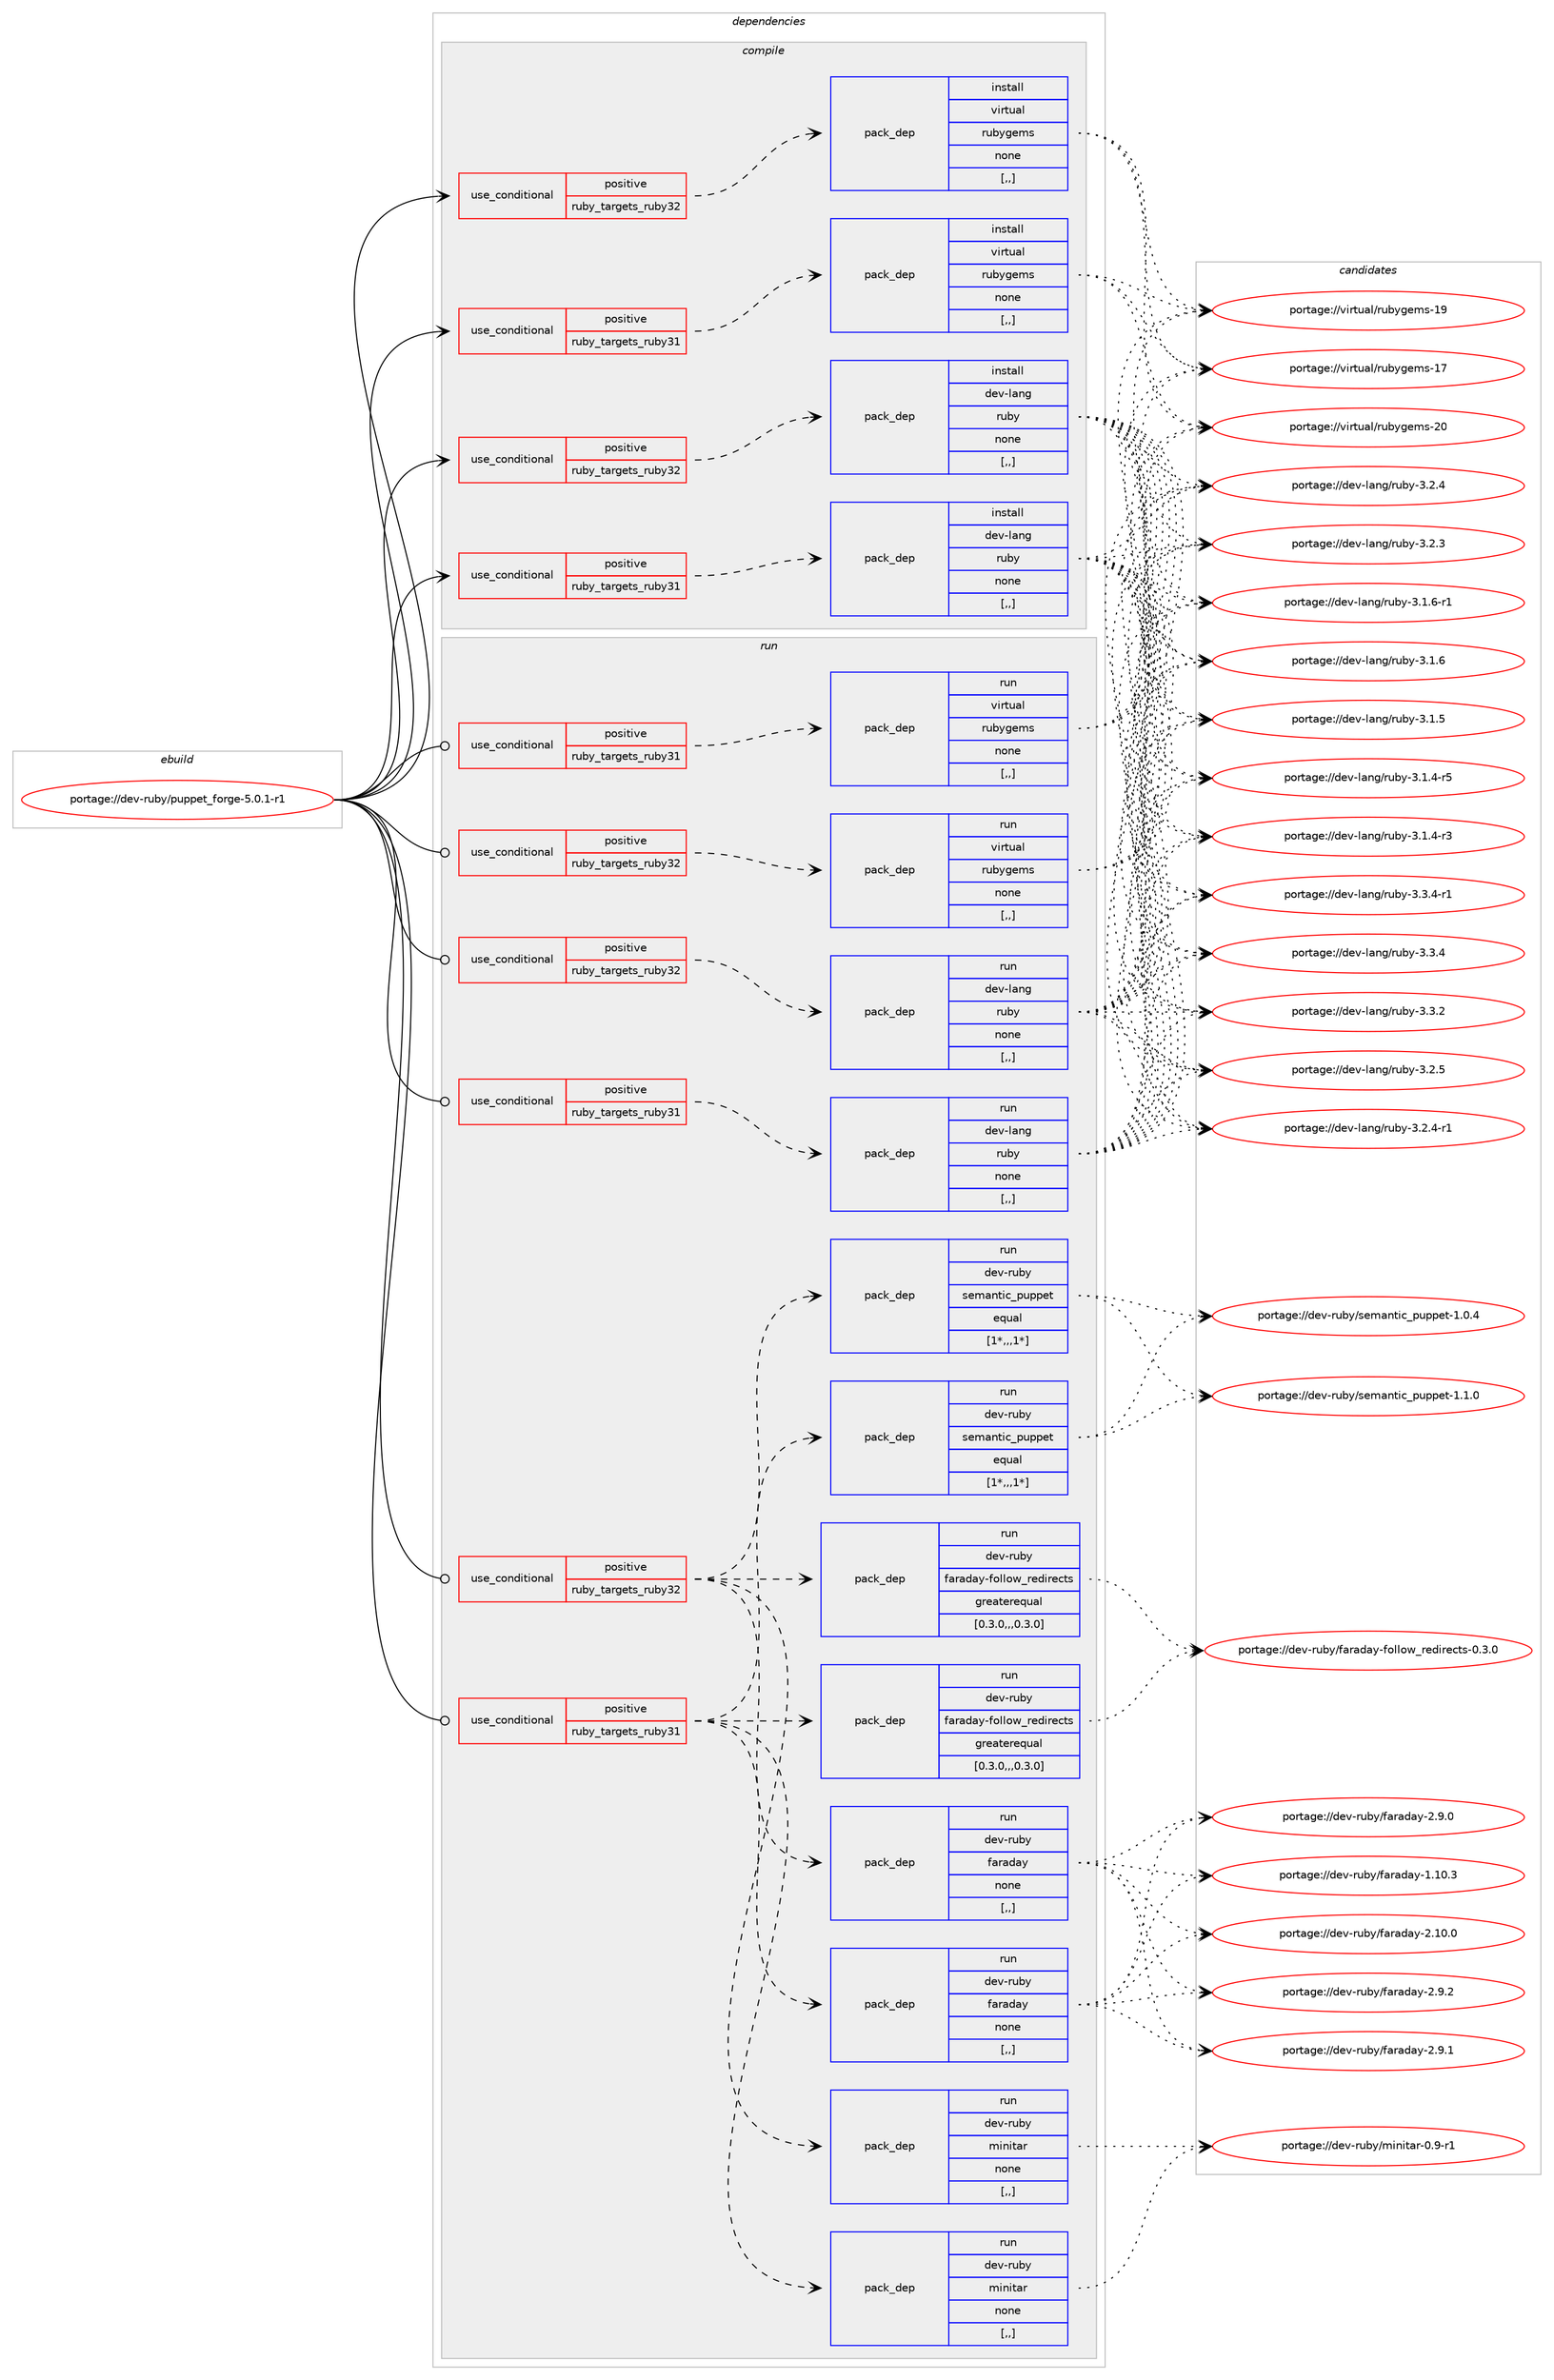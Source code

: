digraph prolog {

# *************
# Graph options
# *************

newrank=true;
concentrate=true;
compound=true;
graph [rankdir=LR,fontname=Helvetica,fontsize=10,ranksep=1.5];#, ranksep=2.5, nodesep=0.2];
edge  [arrowhead=vee];
node  [fontname=Helvetica,fontsize=10];

# **********
# The ebuild
# **********

subgraph cluster_leftcol {
color=gray;
label=<<i>ebuild</i>>;
id [label="portage://dev-ruby/puppet_forge-5.0.1-r1", color=red, width=4, href="../dev-ruby/puppet_forge-5.0.1-r1.svg"];
}

# ****************
# The dependencies
# ****************

subgraph cluster_midcol {
color=gray;
label=<<i>dependencies</i>>;
subgraph cluster_compile {
fillcolor="#eeeeee";
style=filled;
label=<<i>compile</i>>;
subgraph cond52995 {
dependency195134 [label=<<TABLE BORDER="0" CELLBORDER="1" CELLSPACING="0" CELLPADDING="4"><TR><TD ROWSPAN="3" CELLPADDING="10">use_conditional</TD></TR><TR><TD>positive</TD></TR><TR><TD>ruby_targets_ruby31</TD></TR></TABLE>>, shape=none, color=red];
subgraph pack140787 {
dependency195135 [label=<<TABLE BORDER="0" CELLBORDER="1" CELLSPACING="0" CELLPADDING="4" WIDTH="220"><TR><TD ROWSPAN="6" CELLPADDING="30">pack_dep</TD></TR><TR><TD WIDTH="110">install</TD></TR><TR><TD>dev-lang</TD></TR><TR><TD>ruby</TD></TR><TR><TD>none</TD></TR><TR><TD>[,,]</TD></TR></TABLE>>, shape=none, color=blue];
}
dependency195134:e -> dependency195135:w [weight=20,style="dashed",arrowhead="vee"];
}
id:e -> dependency195134:w [weight=20,style="solid",arrowhead="vee"];
subgraph cond52996 {
dependency195136 [label=<<TABLE BORDER="0" CELLBORDER="1" CELLSPACING="0" CELLPADDING="4"><TR><TD ROWSPAN="3" CELLPADDING="10">use_conditional</TD></TR><TR><TD>positive</TD></TR><TR><TD>ruby_targets_ruby31</TD></TR></TABLE>>, shape=none, color=red];
subgraph pack140788 {
dependency195137 [label=<<TABLE BORDER="0" CELLBORDER="1" CELLSPACING="0" CELLPADDING="4" WIDTH="220"><TR><TD ROWSPAN="6" CELLPADDING="30">pack_dep</TD></TR><TR><TD WIDTH="110">install</TD></TR><TR><TD>virtual</TD></TR><TR><TD>rubygems</TD></TR><TR><TD>none</TD></TR><TR><TD>[,,]</TD></TR></TABLE>>, shape=none, color=blue];
}
dependency195136:e -> dependency195137:w [weight=20,style="dashed",arrowhead="vee"];
}
id:e -> dependency195136:w [weight=20,style="solid",arrowhead="vee"];
subgraph cond52997 {
dependency195138 [label=<<TABLE BORDER="0" CELLBORDER="1" CELLSPACING="0" CELLPADDING="4"><TR><TD ROWSPAN="3" CELLPADDING="10">use_conditional</TD></TR><TR><TD>positive</TD></TR><TR><TD>ruby_targets_ruby32</TD></TR></TABLE>>, shape=none, color=red];
subgraph pack140789 {
dependency195139 [label=<<TABLE BORDER="0" CELLBORDER="1" CELLSPACING="0" CELLPADDING="4" WIDTH="220"><TR><TD ROWSPAN="6" CELLPADDING="30">pack_dep</TD></TR><TR><TD WIDTH="110">install</TD></TR><TR><TD>dev-lang</TD></TR><TR><TD>ruby</TD></TR><TR><TD>none</TD></TR><TR><TD>[,,]</TD></TR></TABLE>>, shape=none, color=blue];
}
dependency195138:e -> dependency195139:w [weight=20,style="dashed",arrowhead="vee"];
}
id:e -> dependency195138:w [weight=20,style="solid",arrowhead="vee"];
subgraph cond52998 {
dependency195140 [label=<<TABLE BORDER="0" CELLBORDER="1" CELLSPACING="0" CELLPADDING="4"><TR><TD ROWSPAN="3" CELLPADDING="10">use_conditional</TD></TR><TR><TD>positive</TD></TR><TR><TD>ruby_targets_ruby32</TD></TR></TABLE>>, shape=none, color=red];
subgraph pack140790 {
dependency195141 [label=<<TABLE BORDER="0" CELLBORDER="1" CELLSPACING="0" CELLPADDING="4" WIDTH="220"><TR><TD ROWSPAN="6" CELLPADDING="30">pack_dep</TD></TR><TR><TD WIDTH="110">install</TD></TR><TR><TD>virtual</TD></TR><TR><TD>rubygems</TD></TR><TR><TD>none</TD></TR><TR><TD>[,,]</TD></TR></TABLE>>, shape=none, color=blue];
}
dependency195140:e -> dependency195141:w [weight=20,style="dashed",arrowhead="vee"];
}
id:e -> dependency195140:w [weight=20,style="solid",arrowhead="vee"];
}
subgraph cluster_compileandrun {
fillcolor="#eeeeee";
style=filled;
label=<<i>compile and run</i>>;
}
subgraph cluster_run {
fillcolor="#eeeeee";
style=filled;
label=<<i>run</i>>;
subgraph cond52999 {
dependency195142 [label=<<TABLE BORDER="0" CELLBORDER="1" CELLSPACING="0" CELLPADDING="4"><TR><TD ROWSPAN="3" CELLPADDING="10">use_conditional</TD></TR><TR><TD>positive</TD></TR><TR><TD>ruby_targets_ruby31</TD></TR></TABLE>>, shape=none, color=red];
subgraph pack140791 {
dependency195143 [label=<<TABLE BORDER="0" CELLBORDER="1" CELLSPACING="0" CELLPADDING="4" WIDTH="220"><TR><TD ROWSPAN="6" CELLPADDING="30">pack_dep</TD></TR><TR><TD WIDTH="110">run</TD></TR><TR><TD>dev-lang</TD></TR><TR><TD>ruby</TD></TR><TR><TD>none</TD></TR><TR><TD>[,,]</TD></TR></TABLE>>, shape=none, color=blue];
}
dependency195142:e -> dependency195143:w [weight=20,style="dashed",arrowhead="vee"];
}
id:e -> dependency195142:w [weight=20,style="solid",arrowhead="odot"];
subgraph cond53000 {
dependency195144 [label=<<TABLE BORDER="0" CELLBORDER="1" CELLSPACING="0" CELLPADDING="4"><TR><TD ROWSPAN="3" CELLPADDING="10">use_conditional</TD></TR><TR><TD>positive</TD></TR><TR><TD>ruby_targets_ruby31</TD></TR></TABLE>>, shape=none, color=red];
subgraph pack140792 {
dependency195145 [label=<<TABLE BORDER="0" CELLBORDER="1" CELLSPACING="0" CELLPADDING="4" WIDTH="220"><TR><TD ROWSPAN="6" CELLPADDING="30">pack_dep</TD></TR><TR><TD WIDTH="110">run</TD></TR><TR><TD>dev-ruby</TD></TR><TR><TD>faraday</TD></TR><TR><TD>none</TD></TR><TR><TD>[,,]</TD></TR></TABLE>>, shape=none, color=blue];
}
dependency195144:e -> dependency195145:w [weight=20,style="dashed",arrowhead="vee"];
subgraph pack140793 {
dependency195146 [label=<<TABLE BORDER="0" CELLBORDER="1" CELLSPACING="0" CELLPADDING="4" WIDTH="220"><TR><TD ROWSPAN="6" CELLPADDING="30">pack_dep</TD></TR><TR><TD WIDTH="110">run</TD></TR><TR><TD>dev-ruby</TD></TR><TR><TD>faraday-follow_redirects</TD></TR><TR><TD>greaterequal</TD></TR><TR><TD>[0.3.0,,,0.3.0]</TD></TR></TABLE>>, shape=none, color=blue];
}
dependency195144:e -> dependency195146:w [weight=20,style="dashed",arrowhead="vee"];
subgraph pack140794 {
dependency195147 [label=<<TABLE BORDER="0" CELLBORDER="1" CELLSPACING="0" CELLPADDING="4" WIDTH="220"><TR><TD ROWSPAN="6" CELLPADDING="30">pack_dep</TD></TR><TR><TD WIDTH="110">run</TD></TR><TR><TD>dev-ruby</TD></TR><TR><TD>minitar</TD></TR><TR><TD>none</TD></TR><TR><TD>[,,]</TD></TR></TABLE>>, shape=none, color=blue];
}
dependency195144:e -> dependency195147:w [weight=20,style="dashed",arrowhead="vee"];
subgraph pack140795 {
dependency195148 [label=<<TABLE BORDER="0" CELLBORDER="1" CELLSPACING="0" CELLPADDING="4" WIDTH="220"><TR><TD ROWSPAN="6" CELLPADDING="30">pack_dep</TD></TR><TR><TD WIDTH="110">run</TD></TR><TR><TD>dev-ruby</TD></TR><TR><TD>semantic_puppet</TD></TR><TR><TD>equal</TD></TR><TR><TD>[1*,,,1*]</TD></TR></TABLE>>, shape=none, color=blue];
}
dependency195144:e -> dependency195148:w [weight=20,style="dashed",arrowhead="vee"];
}
id:e -> dependency195144:w [weight=20,style="solid",arrowhead="odot"];
subgraph cond53001 {
dependency195149 [label=<<TABLE BORDER="0" CELLBORDER="1" CELLSPACING="0" CELLPADDING="4"><TR><TD ROWSPAN="3" CELLPADDING="10">use_conditional</TD></TR><TR><TD>positive</TD></TR><TR><TD>ruby_targets_ruby31</TD></TR></TABLE>>, shape=none, color=red];
subgraph pack140796 {
dependency195150 [label=<<TABLE BORDER="0" CELLBORDER="1" CELLSPACING="0" CELLPADDING="4" WIDTH="220"><TR><TD ROWSPAN="6" CELLPADDING="30">pack_dep</TD></TR><TR><TD WIDTH="110">run</TD></TR><TR><TD>virtual</TD></TR><TR><TD>rubygems</TD></TR><TR><TD>none</TD></TR><TR><TD>[,,]</TD></TR></TABLE>>, shape=none, color=blue];
}
dependency195149:e -> dependency195150:w [weight=20,style="dashed",arrowhead="vee"];
}
id:e -> dependency195149:w [weight=20,style="solid",arrowhead="odot"];
subgraph cond53002 {
dependency195151 [label=<<TABLE BORDER="0" CELLBORDER="1" CELLSPACING="0" CELLPADDING="4"><TR><TD ROWSPAN="3" CELLPADDING="10">use_conditional</TD></TR><TR><TD>positive</TD></TR><TR><TD>ruby_targets_ruby32</TD></TR></TABLE>>, shape=none, color=red];
subgraph pack140797 {
dependency195152 [label=<<TABLE BORDER="0" CELLBORDER="1" CELLSPACING="0" CELLPADDING="4" WIDTH="220"><TR><TD ROWSPAN="6" CELLPADDING="30">pack_dep</TD></TR><TR><TD WIDTH="110">run</TD></TR><TR><TD>dev-lang</TD></TR><TR><TD>ruby</TD></TR><TR><TD>none</TD></TR><TR><TD>[,,]</TD></TR></TABLE>>, shape=none, color=blue];
}
dependency195151:e -> dependency195152:w [weight=20,style="dashed",arrowhead="vee"];
}
id:e -> dependency195151:w [weight=20,style="solid",arrowhead="odot"];
subgraph cond53003 {
dependency195153 [label=<<TABLE BORDER="0" CELLBORDER="1" CELLSPACING="0" CELLPADDING="4"><TR><TD ROWSPAN="3" CELLPADDING="10">use_conditional</TD></TR><TR><TD>positive</TD></TR><TR><TD>ruby_targets_ruby32</TD></TR></TABLE>>, shape=none, color=red];
subgraph pack140798 {
dependency195154 [label=<<TABLE BORDER="0" CELLBORDER="1" CELLSPACING="0" CELLPADDING="4" WIDTH="220"><TR><TD ROWSPAN="6" CELLPADDING="30">pack_dep</TD></TR><TR><TD WIDTH="110">run</TD></TR><TR><TD>dev-ruby</TD></TR><TR><TD>faraday</TD></TR><TR><TD>none</TD></TR><TR><TD>[,,]</TD></TR></TABLE>>, shape=none, color=blue];
}
dependency195153:e -> dependency195154:w [weight=20,style="dashed",arrowhead="vee"];
subgraph pack140799 {
dependency195155 [label=<<TABLE BORDER="0" CELLBORDER="1" CELLSPACING="0" CELLPADDING="4" WIDTH="220"><TR><TD ROWSPAN="6" CELLPADDING="30">pack_dep</TD></TR><TR><TD WIDTH="110">run</TD></TR><TR><TD>dev-ruby</TD></TR><TR><TD>faraday-follow_redirects</TD></TR><TR><TD>greaterequal</TD></TR><TR><TD>[0.3.0,,,0.3.0]</TD></TR></TABLE>>, shape=none, color=blue];
}
dependency195153:e -> dependency195155:w [weight=20,style="dashed",arrowhead="vee"];
subgraph pack140800 {
dependency195156 [label=<<TABLE BORDER="0" CELLBORDER="1" CELLSPACING="0" CELLPADDING="4" WIDTH="220"><TR><TD ROWSPAN="6" CELLPADDING="30">pack_dep</TD></TR><TR><TD WIDTH="110">run</TD></TR><TR><TD>dev-ruby</TD></TR><TR><TD>minitar</TD></TR><TR><TD>none</TD></TR><TR><TD>[,,]</TD></TR></TABLE>>, shape=none, color=blue];
}
dependency195153:e -> dependency195156:w [weight=20,style="dashed",arrowhead="vee"];
subgraph pack140801 {
dependency195157 [label=<<TABLE BORDER="0" CELLBORDER="1" CELLSPACING="0" CELLPADDING="4" WIDTH="220"><TR><TD ROWSPAN="6" CELLPADDING="30">pack_dep</TD></TR><TR><TD WIDTH="110">run</TD></TR><TR><TD>dev-ruby</TD></TR><TR><TD>semantic_puppet</TD></TR><TR><TD>equal</TD></TR><TR><TD>[1*,,,1*]</TD></TR></TABLE>>, shape=none, color=blue];
}
dependency195153:e -> dependency195157:w [weight=20,style="dashed",arrowhead="vee"];
}
id:e -> dependency195153:w [weight=20,style="solid",arrowhead="odot"];
subgraph cond53004 {
dependency195158 [label=<<TABLE BORDER="0" CELLBORDER="1" CELLSPACING="0" CELLPADDING="4"><TR><TD ROWSPAN="3" CELLPADDING="10">use_conditional</TD></TR><TR><TD>positive</TD></TR><TR><TD>ruby_targets_ruby32</TD></TR></TABLE>>, shape=none, color=red];
subgraph pack140802 {
dependency195159 [label=<<TABLE BORDER="0" CELLBORDER="1" CELLSPACING="0" CELLPADDING="4" WIDTH="220"><TR><TD ROWSPAN="6" CELLPADDING="30">pack_dep</TD></TR><TR><TD WIDTH="110">run</TD></TR><TR><TD>virtual</TD></TR><TR><TD>rubygems</TD></TR><TR><TD>none</TD></TR><TR><TD>[,,]</TD></TR></TABLE>>, shape=none, color=blue];
}
dependency195158:e -> dependency195159:w [weight=20,style="dashed",arrowhead="vee"];
}
id:e -> dependency195158:w [weight=20,style="solid",arrowhead="odot"];
}
}

# **************
# The candidates
# **************

subgraph cluster_choices {
rank=same;
color=gray;
label=<<i>candidates</i>>;

subgraph choice140787 {
color=black;
nodesep=1;
choice100101118451089711010347114117981214551465146524511449 [label="portage://dev-lang/ruby-3.3.4-r1", color=red, width=4,href="../dev-lang/ruby-3.3.4-r1.svg"];
choice10010111845108971101034711411798121455146514652 [label="portage://dev-lang/ruby-3.3.4", color=red, width=4,href="../dev-lang/ruby-3.3.4.svg"];
choice10010111845108971101034711411798121455146514650 [label="portage://dev-lang/ruby-3.3.2", color=red, width=4,href="../dev-lang/ruby-3.3.2.svg"];
choice10010111845108971101034711411798121455146504653 [label="portage://dev-lang/ruby-3.2.5", color=red, width=4,href="../dev-lang/ruby-3.2.5.svg"];
choice100101118451089711010347114117981214551465046524511449 [label="portage://dev-lang/ruby-3.2.4-r1", color=red, width=4,href="../dev-lang/ruby-3.2.4-r1.svg"];
choice10010111845108971101034711411798121455146504652 [label="portage://dev-lang/ruby-3.2.4", color=red, width=4,href="../dev-lang/ruby-3.2.4.svg"];
choice10010111845108971101034711411798121455146504651 [label="portage://dev-lang/ruby-3.2.3", color=red, width=4,href="../dev-lang/ruby-3.2.3.svg"];
choice100101118451089711010347114117981214551464946544511449 [label="portage://dev-lang/ruby-3.1.6-r1", color=red, width=4,href="../dev-lang/ruby-3.1.6-r1.svg"];
choice10010111845108971101034711411798121455146494654 [label="portage://dev-lang/ruby-3.1.6", color=red, width=4,href="../dev-lang/ruby-3.1.6.svg"];
choice10010111845108971101034711411798121455146494653 [label="portage://dev-lang/ruby-3.1.5", color=red, width=4,href="../dev-lang/ruby-3.1.5.svg"];
choice100101118451089711010347114117981214551464946524511453 [label="portage://dev-lang/ruby-3.1.4-r5", color=red, width=4,href="../dev-lang/ruby-3.1.4-r5.svg"];
choice100101118451089711010347114117981214551464946524511451 [label="portage://dev-lang/ruby-3.1.4-r3", color=red, width=4,href="../dev-lang/ruby-3.1.4-r3.svg"];
dependency195135:e -> choice100101118451089711010347114117981214551465146524511449:w [style=dotted,weight="100"];
dependency195135:e -> choice10010111845108971101034711411798121455146514652:w [style=dotted,weight="100"];
dependency195135:e -> choice10010111845108971101034711411798121455146514650:w [style=dotted,weight="100"];
dependency195135:e -> choice10010111845108971101034711411798121455146504653:w [style=dotted,weight="100"];
dependency195135:e -> choice100101118451089711010347114117981214551465046524511449:w [style=dotted,weight="100"];
dependency195135:e -> choice10010111845108971101034711411798121455146504652:w [style=dotted,weight="100"];
dependency195135:e -> choice10010111845108971101034711411798121455146504651:w [style=dotted,weight="100"];
dependency195135:e -> choice100101118451089711010347114117981214551464946544511449:w [style=dotted,weight="100"];
dependency195135:e -> choice10010111845108971101034711411798121455146494654:w [style=dotted,weight="100"];
dependency195135:e -> choice10010111845108971101034711411798121455146494653:w [style=dotted,weight="100"];
dependency195135:e -> choice100101118451089711010347114117981214551464946524511453:w [style=dotted,weight="100"];
dependency195135:e -> choice100101118451089711010347114117981214551464946524511451:w [style=dotted,weight="100"];
}
subgraph choice140788 {
color=black;
nodesep=1;
choice118105114116117971084711411798121103101109115455048 [label="portage://virtual/rubygems-20", color=red, width=4,href="../virtual/rubygems-20.svg"];
choice118105114116117971084711411798121103101109115454957 [label="portage://virtual/rubygems-19", color=red, width=4,href="../virtual/rubygems-19.svg"];
choice118105114116117971084711411798121103101109115454955 [label="portage://virtual/rubygems-17", color=red, width=4,href="../virtual/rubygems-17.svg"];
dependency195137:e -> choice118105114116117971084711411798121103101109115455048:w [style=dotted,weight="100"];
dependency195137:e -> choice118105114116117971084711411798121103101109115454957:w [style=dotted,weight="100"];
dependency195137:e -> choice118105114116117971084711411798121103101109115454955:w [style=dotted,weight="100"];
}
subgraph choice140789 {
color=black;
nodesep=1;
choice100101118451089711010347114117981214551465146524511449 [label="portage://dev-lang/ruby-3.3.4-r1", color=red, width=4,href="../dev-lang/ruby-3.3.4-r1.svg"];
choice10010111845108971101034711411798121455146514652 [label="portage://dev-lang/ruby-3.3.4", color=red, width=4,href="../dev-lang/ruby-3.3.4.svg"];
choice10010111845108971101034711411798121455146514650 [label="portage://dev-lang/ruby-3.3.2", color=red, width=4,href="../dev-lang/ruby-3.3.2.svg"];
choice10010111845108971101034711411798121455146504653 [label="portage://dev-lang/ruby-3.2.5", color=red, width=4,href="../dev-lang/ruby-3.2.5.svg"];
choice100101118451089711010347114117981214551465046524511449 [label="portage://dev-lang/ruby-3.2.4-r1", color=red, width=4,href="../dev-lang/ruby-3.2.4-r1.svg"];
choice10010111845108971101034711411798121455146504652 [label="portage://dev-lang/ruby-3.2.4", color=red, width=4,href="../dev-lang/ruby-3.2.4.svg"];
choice10010111845108971101034711411798121455146504651 [label="portage://dev-lang/ruby-3.2.3", color=red, width=4,href="../dev-lang/ruby-3.2.3.svg"];
choice100101118451089711010347114117981214551464946544511449 [label="portage://dev-lang/ruby-3.1.6-r1", color=red, width=4,href="../dev-lang/ruby-3.1.6-r1.svg"];
choice10010111845108971101034711411798121455146494654 [label="portage://dev-lang/ruby-3.1.6", color=red, width=4,href="../dev-lang/ruby-3.1.6.svg"];
choice10010111845108971101034711411798121455146494653 [label="portage://dev-lang/ruby-3.1.5", color=red, width=4,href="../dev-lang/ruby-3.1.5.svg"];
choice100101118451089711010347114117981214551464946524511453 [label="portage://dev-lang/ruby-3.1.4-r5", color=red, width=4,href="../dev-lang/ruby-3.1.4-r5.svg"];
choice100101118451089711010347114117981214551464946524511451 [label="portage://dev-lang/ruby-3.1.4-r3", color=red, width=4,href="../dev-lang/ruby-3.1.4-r3.svg"];
dependency195139:e -> choice100101118451089711010347114117981214551465146524511449:w [style=dotted,weight="100"];
dependency195139:e -> choice10010111845108971101034711411798121455146514652:w [style=dotted,weight="100"];
dependency195139:e -> choice10010111845108971101034711411798121455146514650:w [style=dotted,weight="100"];
dependency195139:e -> choice10010111845108971101034711411798121455146504653:w [style=dotted,weight="100"];
dependency195139:e -> choice100101118451089711010347114117981214551465046524511449:w [style=dotted,weight="100"];
dependency195139:e -> choice10010111845108971101034711411798121455146504652:w [style=dotted,weight="100"];
dependency195139:e -> choice10010111845108971101034711411798121455146504651:w [style=dotted,weight="100"];
dependency195139:e -> choice100101118451089711010347114117981214551464946544511449:w [style=dotted,weight="100"];
dependency195139:e -> choice10010111845108971101034711411798121455146494654:w [style=dotted,weight="100"];
dependency195139:e -> choice10010111845108971101034711411798121455146494653:w [style=dotted,weight="100"];
dependency195139:e -> choice100101118451089711010347114117981214551464946524511453:w [style=dotted,weight="100"];
dependency195139:e -> choice100101118451089711010347114117981214551464946524511451:w [style=dotted,weight="100"];
}
subgraph choice140790 {
color=black;
nodesep=1;
choice118105114116117971084711411798121103101109115455048 [label="portage://virtual/rubygems-20", color=red, width=4,href="../virtual/rubygems-20.svg"];
choice118105114116117971084711411798121103101109115454957 [label="portage://virtual/rubygems-19", color=red, width=4,href="../virtual/rubygems-19.svg"];
choice118105114116117971084711411798121103101109115454955 [label="portage://virtual/rubygems-17", color=red, width=4,href="../virtual/rubygems-17.svg"];
dependency195141:e -> choice118105114116117971084711411798121103101109115455048:w [style=dotted,weight="100"];
dependency195141:e -> choice118105114116117971084711411798121103101109115454957:w [style=dotted,weight="100"];
dependency195141:e -> choice118105114116117971084711411798121103101109115454955:w [style=dotted,weight="100"];
}
subgraph choice140791 {
color=black;
nodesep=1;
choice100101118451089711010347114117981214551465146524511449 [label="portage://dev-lang/ruby-3.3.4-r1", color=red, width=4,href="../dev-lang/ruby-3.3.4-r1.svg"];
choice10010111845108971101034711411798121455146514652 [label="portage://dev-lang/ruby-3.3.4", color=red, width=4,href="../dev-lang/ruby-3.3.4.svg"];
choice10010111845108971101034711411798121455146514650 [label="portage://dev-lang/ruby-3.3.2", color=red, width=4,href="../dev-lang/ruby-3.3.2.svg"];
choice10010111845108971101034711411798121455146504653 [label="portage://dev-lang/ruby-3.2.5", color=red, width=4,href="../dev-lang/ruby-3.2.5.svg"];
choice100101118451089711010347114117981214551465046524511449 [label="portage://dev-lang/ruby-3.2.4-r1", color=red, width=4,href="../dev-lang/ruby-3.2.4-r1.svg"];
choice10010111845108971101034711411798121455146504652 [label="portage://dev-lang/ruby-3.2.4", color=red, width=4,href="../dev-lang/ruby-3.2.4.svg"];
choice10010111845108971101034711411798121455146504651 [label="portage://dev-lang/ruby-3.2.3", color=red, width=4,href="../dev-lang/ruby-3.2.3.svg"];
choice100101118451089711010347114117981214551464946544511449 [label="portage://dev-lang/ruby-3.1.6-r1", color=red, width=4,href="../dev-lang/ruby-3.1.6-r1.svg"];
choice10010111845108971101034711411798121455146494654 [label="portage://dev-lang/ruby-3.1.6", color=red, width=4,href="../dev-lang/ruby-3.1.6.svg"];
choice10010111845108971101034711411798121455146494653 [label="portage://dev-lang/ruby-3.1.5", color=red, width=4,href="../dev-lang/ruby-3.1.5.svg"];
choice100101118451089711010347114117981214551464946524511453 [label="portage://dev-lang/ruby-3.1.4-r5", color=red, width=4,href="../dev-lang/ruby-3.1.4-r5.svg"];
choice100101118451089711010347114117981214551464946524511451 [label="portage://dev-lang/ruby-3.1.4-r3", color=red, width=4,href="../dev-lang/ruby-3.1.4-r3.svg"];
dependency195143:e -> choice100101118451089711010347114117981214551465146524511449:w [style=dotted,weight="100"];
dependency195143:e -> choice10010111845108971101034711411798121455146514652:w [style=dotted,weight="100"];
dependency195143:e -> choice10010111845108971101034711411798121455146514650:w [style=dotted,weight="100"];
dependency195143:e -> choice10010111845108971101034711411798121455146504653:w [style=dotted,weight="100"];
dependency195143:e -> choice100101118451089711010347114117981214551465046524511449:w [style=dotted,weight="100"];
dependency195143:e -> choice10010111845108971101034711411798121455146504652:w [style=dotted,weight="100"];
dependency195143:e -> choice10010111845108971101034711411798121455146504651:w [style=dotted,weight="100"];
dependency195143:e -> choice100101118451089711010347114117981214551464946544511449:w [style=dotted,weight="100"];
dependency195143:e -> choice10010111845108971101034711411798121455146494654:w [style=dotted,weight="100"];
dependency195143:e -> choice10010111845108971101034711411798121455146494653:w [style=dotted,weight="100"];
dependency195143:e -> choice100101118451089711010347114117981214551464946524511453:w [style=dotted,weight="100"];
dependency195143:e -> choice100101118451089711010347114117981214551464946524511451:w [style=dotted,weight="100"];
}
subgraph choice140792 {
color=black;
nodesep=1;
choice10010111845114117981214710297114971009712145504649484648 [label="portage://dev-ruby/faraday-2.10.0", color=red, width=4,href="../dev-ruby/faraday-2.10.0.svg"];
choice100101118451141179812147102971149710097121455046574650 [label="portage://dev-ruby/faraday-2.9.2", color=red, width=4,href="../dev-ruby/faraday-2.9.2.svg"];
choice100101118451141179812147102971149710097121455046574649 [label="portage://dev-ruby/faraday-2.9.1", color=red, width=4,href="../dev-ruby/faraday-2.9.1.svg"];
choice100101118451141179812147102971149710097121455046574648 [label="portage://dev-ruby/faraday-2.9.0", color=red, width=4,href="../dev-ruby/faraday-2.9.0.svg"];
choice10010111845114117981214710297114971009712145494649484651 [label="portage://dev-ruby/faraday-1.10.3", color=red, width=4,href="../dev-ruby/faraday-1.10.3.svg"];
dependency195145:e -> choice10010111845114117981214710297114971009712145504649484648:w [style=dotted,weight="100"];
dependency195145:e -> choice100101118451141179812147102971149710097121455046574650:w [style=dotted,weight="100"];
dependency195145:e -> choice100101118451141179812147102971149710097121455046574649:w [style=dotted,weight="100"];
dependency195145:e -> choice100101118451141179812147102971149710097121455046574648:w [style=dotted,weight="100"];
dependency195145:e -> choice10010111845114117981214710297114971009712145494649484651:w [style=dotted,weight="100"];
}
subgraph choice140793 {
color=black;
nodesep=1;
choice100101118451141179812147102971149710097121451021111081081111199511410110010511410199116115454846514648 [label="portage://dev-ruby/faraday-follow_redirects-0.3.0", color=red, width=4,href="../dev-ruby/faraday-follow_redirects-0.3.0.svg"];
dependency195146:e -> choice100101118451141179812147102971149710097121451021111081081111199511410110010511410199116115454846514648:w [style=dotted,weight="100"];
}
subgraph choice140794 {
color=black;
nodesep=1;
choice10010111845114117981214710910511010511697114454846574511449 [label="portage://dev-ruby/minitar-0.9-r1", color=red, width=4,href="../dev-ruby/minitar-0.9-r1.svg"];
dependency195147:e -> choice10010111845114117981214710910511010511697114454846574511449:w [style=dotted,weight="100"];
}
subgraph choice140795 {
color=black;
nodesep=1;
choice100101118451141179812147115101109971101161059995112117112112101116454946494648 [label="portage://dev-ruby/semantic_puppet-1.1.0", color=red, width=4,href="../dev-ruby/semantic_puppet-1.1.0.svg"];
choice100101118451141179812147115101109971101161059995112117112112101116454946484652 [label="portage://dev-ruby/semantic_puppet-1.0.4", color=red, width=4,href="../dev-ruby/semantic_puppet-1.0.4.svg"];
dependency195148:e -> choice100101118451141179812147115101109971101161059995112117112112101116454946494648:w [style=dotted,weight="100"];
dependency195148:e -> choice100101118451141179812147115101109971101161059995112117112112101116454946484652:w [style=dotted,weight="100"];
}
subgraph choice140796 {
color=black;
nodesep=1;
choice118105114116117971084711411798121103101109115455048 [label="portage://virtual/rubygems-20", color=red, width=4,href="../virtual/rubygems-20.svg"];
choice118105114116117971084711411798121103101109115454957 [label="portage://virtual/rubygems-19", color=red, width=4,href="../virtual/rubygems-19.svg"];
choice118105114116117971084711411798121103101109115454955 [label="portage://virtual/rubygems-17", color=red, width=4,href="../virtual/rubygems-17.svg"];
dependency195150:e -> choice118105114116117971084711411798121103101109115455048:w [style=dotted,weight="100"];
dependency195150:e -> choice118105114116117971084711411798121103101109115454957:w [style=dotted,weight="100"];
dependency195150:e -> choice118105114116117971084711411798121103101109115454955:w [style=dotted,weight="100"];
}
subgraph choice140797 {
color=black;
nodesep=1;
choice100101118451089711010347114117981214551465146524511449 [label="portage://dev-lang/ruby-3.3.4-r1", color=red, width=4,href="../dev-lang/ruby-3.3.4-r1.svg"];
choice10010111845108971101034711411798121455146514652 [label="portage://dev-lang/ruby-3.3.4", color=red, width=4,href="../dev-lang/ruby-3.3.4.svg"];
choice10010111845108971101034711411798121455146514650 [label="portage://dev-lang/ruby-3.3.2", color=red, width=4,href="../dev-lang/ruby-3.3.2.svg"];
choice10010111845108971101034711411798121455146504653 [label="portage://dev-lang/ruby-3.2.5", color=red, width=4,href="../dev-lang/ruby-3.2.5.svg"];
choice100101118451089711010347114117981214551465046524511449 [label="portage://dev-lang/ruby-3.2.4-r1", color=red, width=4,href="../dev-lang/ruby-3.2.4-r1.svg"];
choice10010111845108971101034711411798121455146504652 [label="portage://dev-lang/ruby-3.2.4", color=red, width=4,href="../dev-lang/ruby-3.2.4.svg"];
choice10010111845108971101034711411798121455146504651 [label="portage://dev-lang/ruby-3.2.3", color=red, width=4,href="../dev-lang/ruby-3.2.3.svg"];
choice100101118451089711010347114117981214551464946544511449 [label="portage://dev-lang/ruby-3.1.6-r1", color=red, width=4,href="../dev-lang/ruby-3.1.6-r1.svg"];
choice10010111845108971101034711411798121455146494654 [label="portage://dev-lang/ruby-3.1.6", color=red, width=4,href="../dev-lang/ruby-3.1.6.svg"];
choice10010111845108971101034711411798121455146494653 [label="portage://dev-lang/ruby-3.1.5", color=red, width=4,href="../dev-lang/ruby-3.1.5.svg"];
choice100101118451089711010347114117981214551464946524511453 [label="portage://dev-lang/ruby-3.1.4-r5", color=red, width=4,href="../dev-lang/ruby-3.1.4-r5.svg"];
choice100101118451089711010347114117981214551464946524511451 [label="portage://dev-lang/ruby-3.1.4-r3", color=red, width=4,href="../dev-lang/ruby-3.1.4-r3.svg"];
dependency195152:e -> choice100101118451089711010347114117981214551465146524511449:w [style=dotted,weight="100"];
dependency195152:e -> choice10010111845108971101034711411798121455146514652:w [style=dotted,weight="100"];
dependency195152:e -> choice10010111845108971101034711411798121455146514650:w [style=dotted,weight="100"];
dependency195152:e -> choice10010111845108971101034711411798121455146504653:w [style=dotted,weight="100"];
dependency195152:e -> choice100101118451089711010347114117981214551465046524511449:w [style=dotted,weight="100"];
dependency195152:e -> choice10010111845108971101034711411798121455146504652:w [style=dotted,weight="100"];
dependency195152:e -> choice10010111845108971101034711411798121455146504651:w [style=dotted,weight="100"];
dependency195152:e -> choice100101118451089711010347114117981214551464946544511449:w [style=dotted,weight="100"];
dependency195152:e -> choice10010111845108971101034711411798121455146494654:w [style=dotted,weight="100"];
dependency195152:e -> choice10010111845108971101034711411798121455146494653:w [style=dotted,weight="100"];
dependency195152:e -> choice100101118451089711010347114117981214551464946524511453:w [style=dotted,weight="100"];
dependency195152:e -> choice100101118451089711010347114117981214551464946524511451:w [style=dotted,weight="100"];
}
subgraph choice140798 {
color=black;
nodesep=1;
choice10010111845114117981214710297114971009712145504649484648 [label="portage://dev-ruby/faraday-2.10.0", color=red, width=4,href="../dev-ruby/faraday-2.10.0.svg"];
choice100101118451141179812147102971149710097121455046574650 [label="portage://dev-ruby/faraday-2.9.2", color=red, width=4,href="../dev-ruby/faraday-2.9.2.svg"];
choice100101118451141179812147102971149710097121455046574649 [label="portage://dev-ruby/faraday-2.9.1", color=red, width=4,href="../dev-ruby/faraday-2.9.1.svg"];
choice100101118451141179812147102971149710097121455046574648 [label="portage://dev-ruby/faraday-2.9.0", color=red, width=4,href="../dev-ruby/faraday-2.9.0.svg"];
choice10010111845114117981214710297114971009712145494649484651 [label="portage://dev-ruby/faraday-1.10.3", color=red, width=4,href="../dev-ruby/faraday-1.10.3.svg"];
dependency195154:e -> choice10010111845114117981214710297114971009712145504649484648:w [style=dotted,weight="100"];
dependency195154:e -> choice100101118451141179812147102971149710097121455046574650:w [style=dotted,weight="100"];
dependency195154:e -> choice100101118451141179812147102971149710097121455046574649:w [style=dotted,weight="100"];
dependency195154:e -> choice100101118451141179812147102971149710097121455046574648:w [style=dotted,weight="100"];
dependency195154:e -> choice10010111845114117981214710297114971009712145494649484651:w [style=dotted,weight="100"];
}
subgraph choice140799 {
color=black;
nodesep=1;
choice100101118451141179812147102971149710097121451021111081081111199511410110010511410199116115454846514648 [label="portage://dev-ruby/faraday-follow_redirects-0.3.0", color=red, width=4,href="../dev-ruby/faraday-follow_redirects-0.3.0.svg"];
dependency195155:e -> choice100101118451141179812147102971149710097121451021111081081111199511410110010511410199116115454846514648:w [style=dotted,weight="100"];
}
subgraph choice140800 {
color=black;
nodesep=1;
choice10010111845114117981214710910511010511697114454846574511449 [label="portage://dev-ruby/minitar-0.9-r1", color=red, width=4,href="../dev-ruby/minitar-0.9-r1.svg"];
dependency195156:e -> choice10010111845114117981214710910511010511697114454846574511449:w [style=dotted,weight="100"];
}
subgraph choice140801 {
color=black;
nodesep=1;
choice100101118451141179812147115101109971101161059995112117112112101116454946494648 [label="portage://dev-ruby/semantic_puppet-1.1.0", color=red, width=4,href="../dev-ruby/semantic_puppet-1.1.0.svg"];
choice100101118451141179812147115101109971101161059995112117112112101116454946484652 [label="portage://dev-ruby/semantic_puppet-1.0.4", color=red, width=4,href="../dev-ruby/semantic_puppet-1.0.4.svg"];
dependency195157:e -> choice100101118451141179812147115101109971101161059995112117112112101116454946494648:w [style=dotted,weight="100"];
dependency195157:e -> choice100101118451141179812147115101109971101161059995112117112112101116454946484652:w [style=dotted,weight="100"];
}
subgraph choice140802 {
color=black;
nodesep=1;
choice118105114116117971084711411798121103101109115455048 [label="portage://virtual/rubygems-20", color=red, width=4,href="../virtual/rubygems-20.svg"];
choice118105114116117971084711411798121103101109115454957 [label="portage://virtual/rubygems-19", color=red, width=4,href="../virtual/rubygems-19.svg"];
choice118105114116117971084711411798121103101109115454955 [label="portage://virtual/rubygems-17", color=red, width=4,href="../virtual/rubygems-17.svg"];
dependency195159:e -> choice118105114116117971084711411798121103101109115455048:w [style=dotted,weight="100"];
dependency195159:e -> choice118105114116117971084711411798121103101109115454957:w [style=dotted,weight="100"];
dependency195159:e -> choice118105114116117971084711411798121103101109115454955:w [style=dotted,weight="100"];
}
}

}
